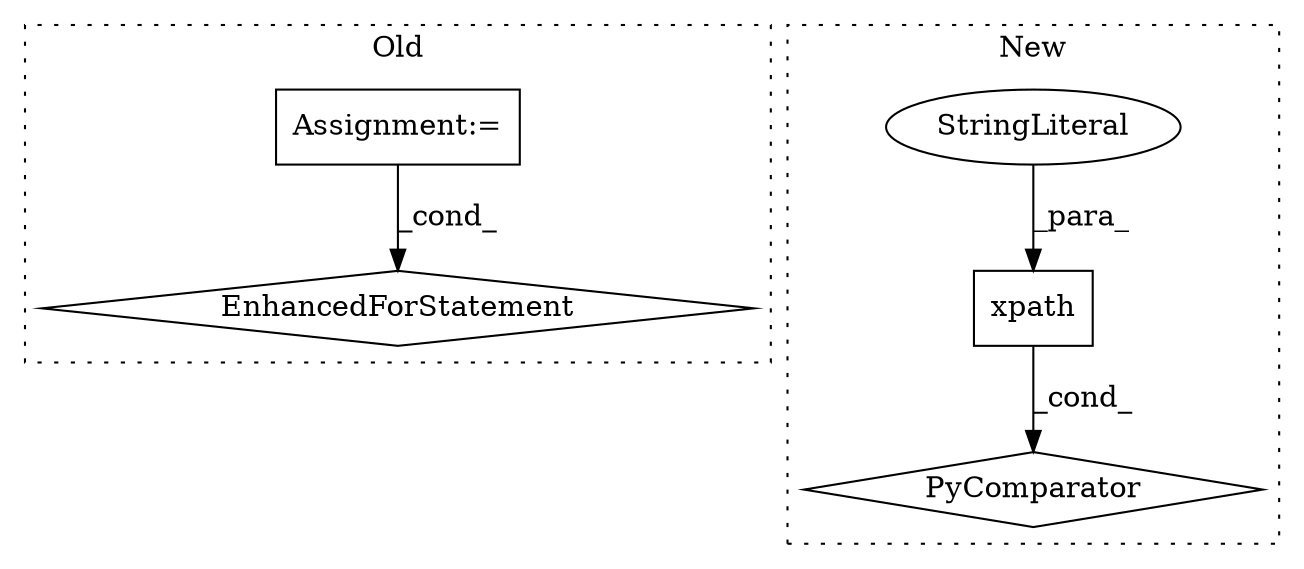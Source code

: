 digraph G {
subgraph cluster0 {
1 [label="EnhancedForStatement" a="70" s="465,544" l="53,2" shape="diamond"];
3 [label="Assignment:=" a="7" s="465,544" l="53,2" shape="box"];
label = "Old";
style="dotted";
}
subgraph cluster1 {
2 [label="xpath" a="32" s="390,411" l="6,1" shape="box"];
4 [label="StringLiteral" a="45" s="396" l="15" shape="ellipse"];
5 [label="PyComparator" a="113" s="370" l="51" shape="diamond"];
label = "New";
style="dotted";
}
2 -> 5 [label="_cond_"];
3 -> 1 [label="_cond_"];
4 -> 2 [label="_para_"];
}